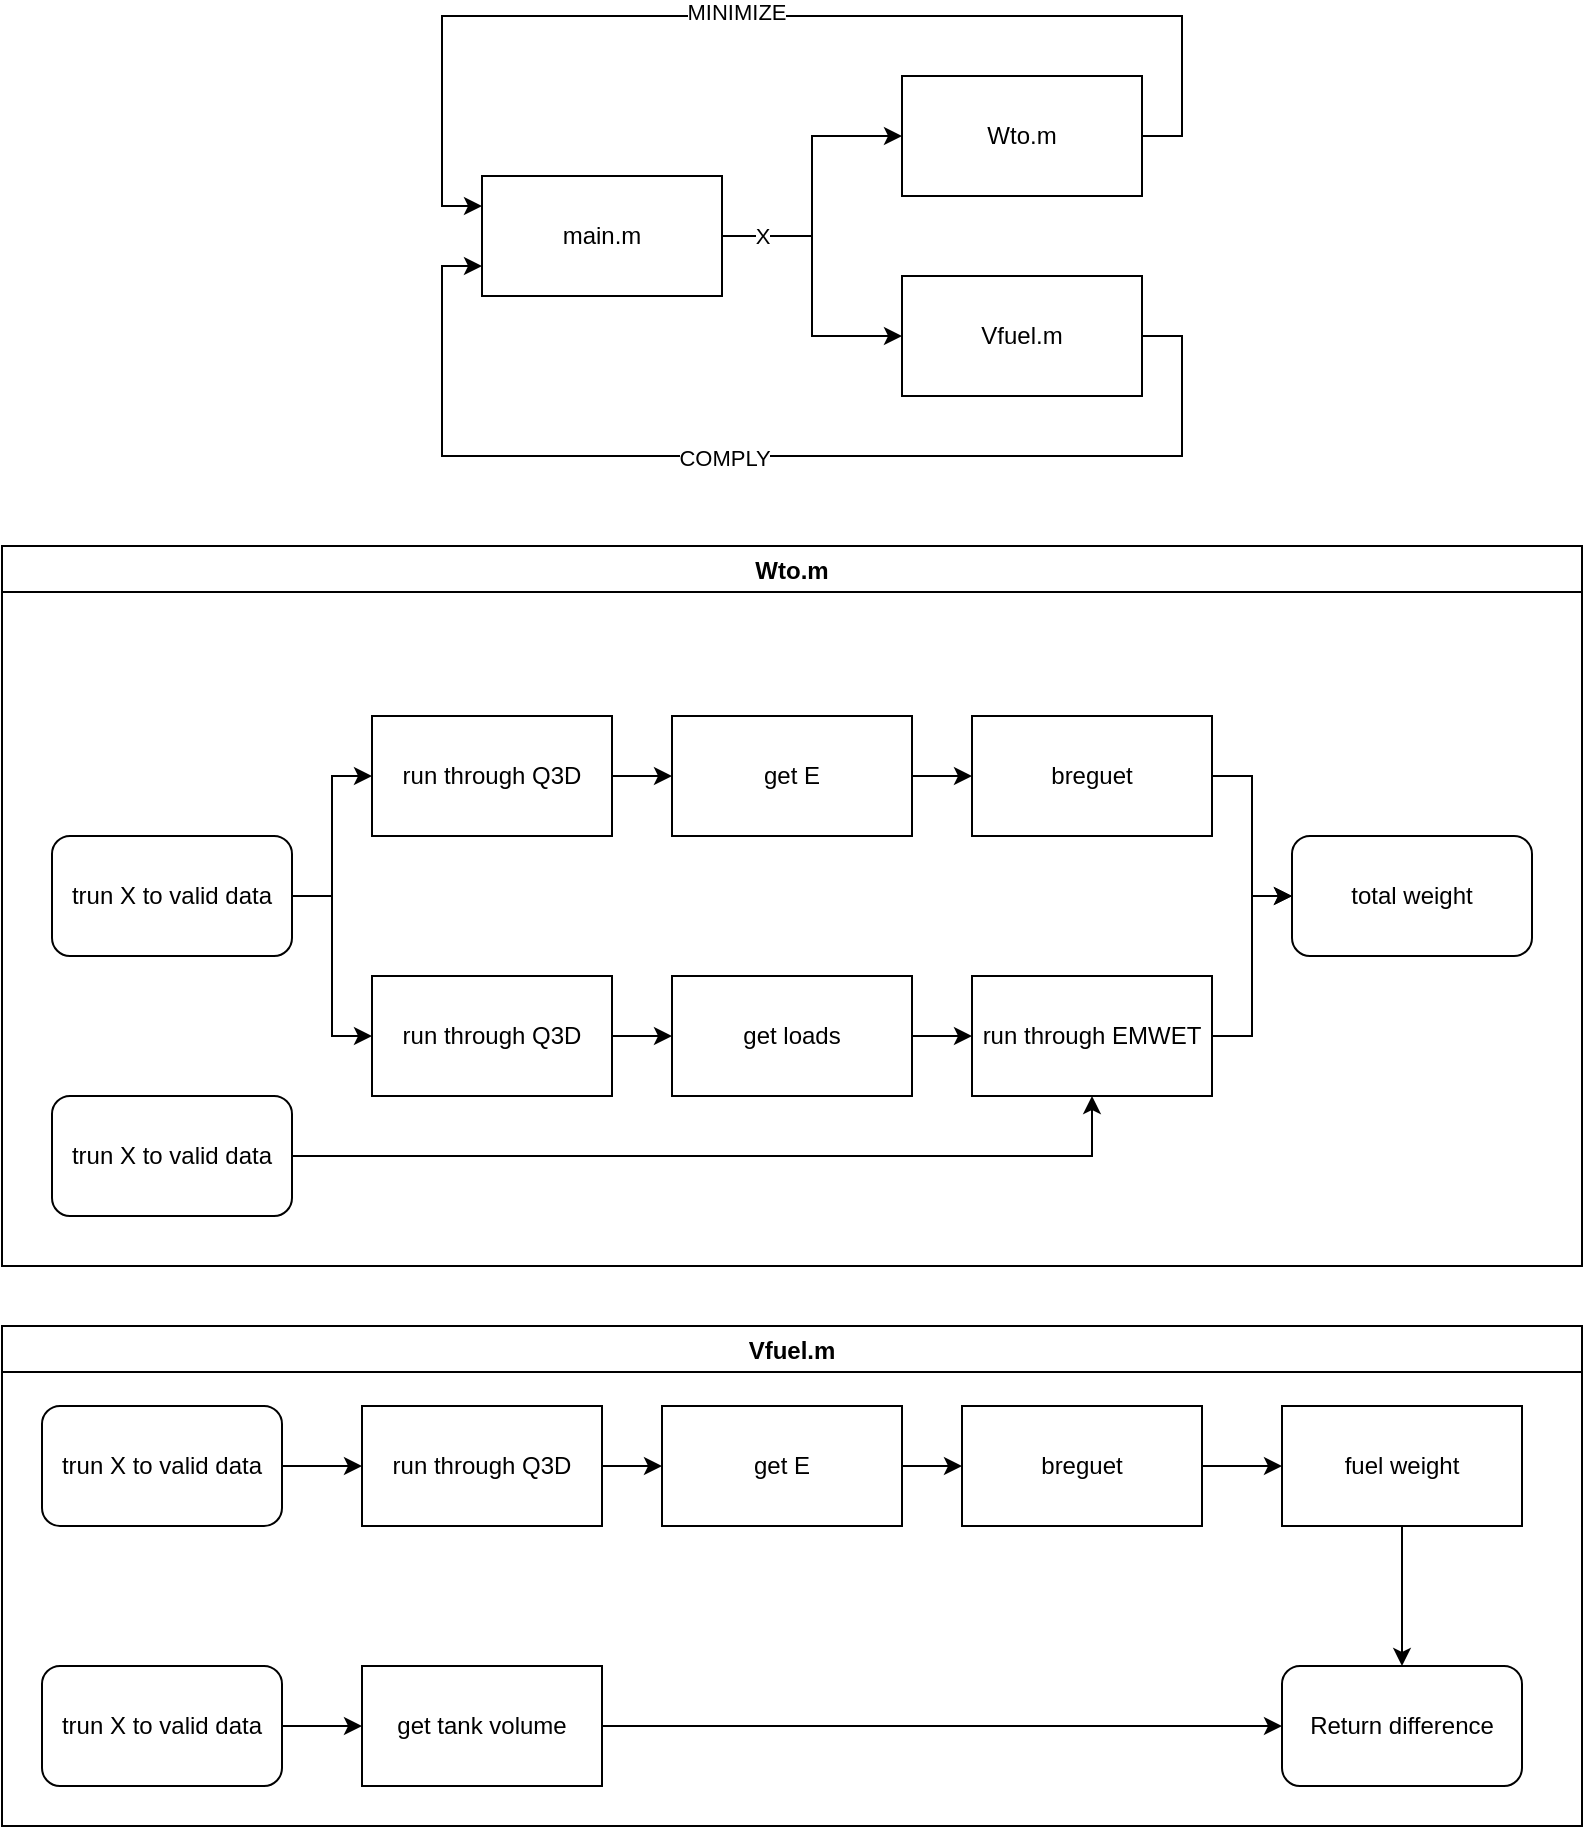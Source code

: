 <mxfile version="20.3.0" type="device"><diagram id="vNhnRUJHgYAhDYKPbvKo" name="Page-1"><mxGraphModel dx="1038" dy="649" grid="1" gridSize="10" guides="1" tooltips="1" connect="1" arrows="1" fold="1" page="1" pageScale="1" pageWidth="850" pageHeight="1100" math="0" shadow="0"><root><mxCell id="0"/><mxCell id="1" parent="0"/><mxCell id="uZP1O-5OwVSXDNxrP3gC-4" style="edgeStyle=orthogonalEdgeStyle;rounded=0;orthogonalLoop=1;jettySize=auto;html=1;" parent="1" source="uZP1O-5OwVSXDNxrP3gC-1" target="uZP1O-5OwVSXDNxrP3gC-2" edge="1"><mxGeometry relative="1" as="geometry"/></mxCell><mxCell id="uZP1O-5OwVSXDNxrP3gC-5" value="X" style="edgeStyle=orthogonalEdgeStyle;rounded=0;orthogonalLoop=1;jettySize=auto;html=1;exitX=1;exitY=0.5;exitDx=0;exitDy=0;entryX=0;entryY=0.5;entryDx=0;entryDy=0;" parent="1" source="uZP1O-5OwVSXDNxrP3gC-1" target="uZP1O-5OwVSXDNxrP3gC-3" edge="1"><mxGeometry x="-0.714" relative="1" as="geometry"><mxPoint x="380" y="280" as="targetPoint"/><mxPoint as="offset"/></mxGeometry></mxCell><mxCell id="uZP1O-5OwVSXDNxrP3gC-1" value="main.m" style="rounded=0;whiteSpace=wrap;html=1;" parent="1" vertex="1"><mxGeometry x="270" y="190" width="120" height="60" as="geometry"/></mxCell><mxCell id="uZP1O-5OwVSXDNxrP3gC-6" style="edgeStyle=orthogonalEdgeStyle;rounded=0;orthogonalLoop=1;jettySize=auto;html=1;entryX=0;entryY=0.25;entryDx=0;entryDy=0;exitX=1;exitY=0.5;exitDx=0;exitDy=0;" parent="1" source="uZP1O-5OwVSXDNxrP3gC-2" target="uZP1O-5OwVSXDNxrP3gC-1" edge="1"><mxGeometry relative="1" as="geometry"><Array as="points"><mxPoint x="620" y="170"/><mxPoint x="620" y="110"/><mxPoint x="250" y="110"/><mxPoint x="250" y="205"/></Array></mxGeometry></mxCell><mxCell id="uZP1O-5OwVSXDNxrP3gC-8" value="MINIMIZE" style="edgeLabel;html=1;align=center;verticalAlign=middle;resizable=0;points=[];" parent="uZP1O-5OwVSXDNxrP3gC-6" vertex="1" connectable="0"><mxGeometry x="0.073" y="-2" relative="1" as="geometry"><mxPoint as="offset"/></mxGeometry></mxCell><mxCell id="uZP1O-5OwVSXDNxrP3gC-2" value="Wto.m" style="rounded=0;whiteSpace=wrap;html=1;" parent="1" vertex="1"><mxGeometry x="480" y="140" width="120" height="60" as="geometry"/></mxCell><mxCell id="uZP1O-5OwVSXDNxrP3gC-7" style="edgeStyle=orthogonalEdgeStyle;rounded=0;orthogonalLoop=1;jettySize=auto;html=1;exitX=1;exitY=0.5;exitDx=0;exitDy=0;entryX=0;entryY=0.75;entryDx=0;entryDy=0;" parent="1" source="uZP1O-5OwVSXDNxrP3gC-3" target="uZP1O-5OwVSXDNxrP3gC-1" edge="1"><mxGeometry relative="1" as="geometry"><mxPoint x="450" y="410" as="targetPoint"/><Array as="points"><mxPoint x="620" y="270"/><mxPoint x="620" y="330"/><mxPoint x="250" y="330"/><mxPoint x="250" y="235"/></Array></mxGeometry></mxCell><mxCell id="uZP1O-5OwVSXDNxrP3gC-9" value="COMPLY" style="edgeLabel;html=1;align=center;verticalAlign=middle;resizable=0;points=[];" parent="uZP1O-5OwVSXDNxrP3gC-7" vertex="1" connectable="0"><mxGeometry x="0.12" y="1" relative="1" as="geometry"><mxPoint x="7" as="offset"/></mxGeometry></mxCell><mxCell id="uZP1O-5OwVSXDNxrP3gC-3" value="Vfuel.m" style="rounded=0;whiteSpace=wrap;html=1;" parent="1" vertex="1"><mxGeometry x="480" y="240" width="120" height="60" as="geometry"/></mxCell><mxCell id="uZP1O-5OwVSXDNxrP3gC-14" value="Wto.m" style="swimlane;" parent="1" vertex="1"><mxGeometry x="30" y="375" width="790" height="360" as="geometry"/></mxCell><mxCell id="uZP1O-5OwVSXDNxrP3gC-30" value="" style="edgeStyle=orthogonalEdgeStyle;rounded=0;orthogonalLoop=1;jettySize=auto;html=1;startArrow=none;startFill=0;endArrow=classic;endFill=1;" parent="uZP1O-5OwVSXDNxrP3gC-14" source="uZP1O-5OwVSXDNxrP3gC-21" target="uZP1O-5OwVSXDNxrP3gC-23" edge="1"><mxGeometry relative="1" as="geometry"/></mxCell><mxCell id="uZP1O-5OwVSXDNxrP3gC-35" style="edgeStyle=orthogonalEdgeStyle;rounded=0;orthogonalLoop=1;jettySize=auto;html=1;exitX=1;exitY=0.5;exitDx=0;exitDy=0;entryX=0;entryY=0.5;entryDx=0;entryDy=0;startArrow=none;startFill=0;endArrow=classic;endFill=1;" parent="uZP1O-5OwVSXDNxrP3gC-14" source="uZP1O-5OwVSXDNxrP3gC-21" target="uZP1O-5OwVSXDNxrP3gC-25" edge="1"><mxGeometry relative="1" as="geometry"/></mxCell><mxCell id="uZP1O-5OwVSXDNxrP3gC-21" value="trun X to valid data" style="rounded=1;whiteSpace=wrap;html=1;" parent="uZP1O-5OwVSXDNxrP3gC-14" vertex="1"><mxGeometry x="25" y="145" width="120" height="60" as="geometry"/></mxCell><mxCell id="uZP1O-5OwVSXDNxrP3gC-31" value="" style="edgeStyle=orthogonalEdgeStyle;rounded=0;orthogonalLoop=1;jettySize=auto;html=1;startArrow=none;startFill=0;endArrow=classic;endFill=1;" parent="uZP1O-5OwVSXDNxrP3gC-14" source="uZP1O-5OwVSXDNxrP3gC-23" target="uZP1O-5OwVSXDNxrP3gC-26" edge="1"><mxGeometry relative="1" as="geometry"/></mxCell><mxCell id="uZP1O-5OwVSXDNxrP3gC-23" value="run through Q3D" style="rounded=0;whiteSpace=wrap;html=1;" parent="uZP1O-5OwVSXDNxrP3gC-14" vertex="1"><mxGeometry x="185" y="85" width="120" height="60" as="geometry"/></mxCell><mxCell id="uZP1O-5OwVSXDNxrP3gC-33" value="" style="edgeStyle=orthogonalEdgeStyle;rounded=0;orthogonalLoop=1;jettySize=auto;html=1;startArrow=none;startFill=0;endArrow=classic;endFill=1;" parent="uZP1O-5OwVSXDNxrP3gC-14" source="uZP1O-5OwVSXDNxrP3gC-25" target="uZP1O-5OwVSXDNxrP3gC-27" edge="1"><mxGeometry relative="1" as="geometry"/></mxCell><mxCell id="uZP1O-5OwVSXDNxrP3gC-25" value="run through Q3D" style="rounded=0;whiteSpace=wrap;html=1;" parent="uZP1O-5OwVSXDNxrP3gC-14" vertex="1"><mxGeometry x="185" y="215" width="120" height="60" as="geometry"/></mxCell><mxCell id="uZP1O-5OwVSXDNxrP3gC-37" value="" style="edgeStyle=orthogonalEdgeStyle;rounded=0;orthogonalLoop=1;jettySize=auto;html=1;startArrow=none;startFill=0;endArrow=classic;endFill=1;" parent="uZP1O-5OwVSXDNxrP3gC-14" source="uZP1O-5OwVSXDNxrP3gC-26" target="uZP1O-5OwVSXDNxrP3gC-36" edge="1"><mxGeometry relative="1" as="geometry"/></mxCell><mxCell id="uZP1O-5OwVSXDNxrP3gC-26" value="get E" style="rounded=0;whiteSpace=wrap;html=1;" parent="uZP1O-5OwVSXDNxrP3gC-14" vertex="1"><mxGeometry x="335" y="85" width="120" height="60" as="geometry"/></mxCell><mxCell id="uZP1O-5OwVSXDNxrP3gC-34" value="" style="edgeStyle=orthogonalEdgeStyle;rounded=0;orthogonalLoop=1;jettySize=auto;html=1;startArrow=none;startFill=0;endArrow=classic;endFill=1;" parent="uZP1O-5OwVSXDNxrP3gC-14" source="uZP1O-5OwVSXDNxrP3gC-27" target="uZP1O-5OwVSXDNxrP3gC-28" edge="1"><mxGeometry relative="1" as="geometry"/></mxCell><mxCell id="uZP1O-5OwVSXDNxrP3gC-27" value="get loads" style="rounded=0;whiteSpace=wrap;html=1;" parent="uZP1O-5OwVSXDNxrP3gC-14" vertex="1"><mxGeometry x="335" y="215" width="120" height="60" as="geometry"/></mxCell><mxCell id="uZP1O-5OwVSXDNxrP3gC-40" value="" style="edgeStyle=orthogonalEdgeStyle;rounded=0;orthogonalLoop=1;jettySize=auto;html=1;startArrow=none;startFill=0;endArrow=classic;endFill=1;entryX=0;entryY=0.5;entryDx=0;entryDy=0;" parent="uZP1O-5OwVSXDNxrP3gC-14" source="uZP1O-5OwVSXDNxrP3gC-28" target="uZP1O-5OwVSXDNxrP3gC-38" edge="1"><mxGeometry relative="1" as="geometry"/></mxCell><mxCell id="uZP1O-5OwVSXDNxrP3gC-28" value="run through EMWET" style="rounded=0;whiteSpace=wrap;html=1;" parent="uZP1O-5OwVSXDNxrP3gC-14" vertex="1"><mxGeometry x="485" y="215" width="120" height="60" as="geometry"/></mxCell><mxCell id="uZP1O-5OwVSXDNxrP3gC-39" style="edgeStyle=orthogonalEdgeStyle;rounded=0;orthogonalLoop=1;jettySize=auto;html=1;exitX=1;exitY=0.5;exitDx=0;exitDy=0;entryX=0;entryY=0.5;entryDx=0;entryDy=0;startArrow=none;startFill=0;endArrow=classic;endFill=1;" parent="uZP1O-5OwVSXDNxrP3gC-14" source="uZP1O-5OwVSXDNxrP3gC-36" target="uZP1O-5OwVSXDNxrP3gC-38" edge="1"><mxGeometry relative="1" as="geometry"/></mxCell><mxCell id="uZP1O-5OwVSXDNxrP3gC-36" value="breguet" style="rounded=0;whiteSpace=wrap;html=1;" parent="uZP1O-5OwVSXDNxrP3gC-14" vertex="1"><mxGeometry x="485" y="85" width="120" height="60" as="geometry"/></mxCell><mxCell id="uZP1O-5OwVSXDNxrP3gC-38" value="total weight" style="rounded=1;whiteSpace=wrap;html=1;" parent="uZP1O-5OwVSXDNxrP3gC-14" vertex="1"><mxGeometry x="645" y="145" width="120" height="60" as="geometry"/></mxCell><mxCell id="uZP1O-5OwVSXDNxrP3gC-61" style="edgeStyle=orthogonalEdgeStyle;rounded=0;orthogonalLoop=1;jettySize=auto;html=1;exitX=1;exitY=0.5;exitDx=0;exitDy=0;entryX=0.5;entryY=1;entryDx=0;entryDy=0;startArrow=none;startFill=0;endArrow=classic;endFill=1;" parent="uZP1O-5OwVSXDNxrP3gC-14" source="uZP1O-5OwVSXDNxrP3gC-60" target="uZP1O-5OwVSXDNxrP3gC-28" edge="1"><mxGeometry relative="1" as="geometry"/></mxCell><mxCell id="uZP1O-5OwVSXDNxrP3gC-60" value="trun X to valid data" style="rounded=1;whiteSpace=wrap;html=1;" parent="uZP1O-5OwVSXDNxrP3gC-14" vertex="1"><mxGeometry x="25" y="275" width="120" height="60" as="geometry"/></mxCell><mxCell id="uZP1O-5OwVSXDNxrP3gC-15" value="Vfuel.m" style="swimlane;startSize=23;" parent="1" vertex="1"><mxGeometry x="30" y="765" width="790" height="250" as="geometry"/></mxCell><mxCell id="uZP1O-5OwVSXDNxrP3gC-46" value="trun X to valid data" style="rounded=1;whiteSpace=wrap;html=1;" parent="uZP1O-5OwVSXDNxrP3gC-15" vertex="1"><mxGeometry x="20" y="40" width="120" height="60" as="geometry"/></mxCell><mxCell id="uZP1O-5OwVSXDNxrP3gC-48" value="run through Q3D" style="rounded=0;whiteSpace=wrap;html=1;" parent="uZP1O-5OwVSXDNxrP3gC-15" vertex="1"><mxGeometry x="180" y="40" width="120" height="60" as="geometry"/></mxCell><mxCell id="uZP1O-5OwVSXDNxrP3gC-44" value="" style="edgeStyle=orthogonalEdgeStyle;rounded=0;orthogonalLoop=1;jettySize=auto;html=1;startArrow=none;startFill=0;endArrow=classic;endFill=1;" parent="uZP1O-5OwVSXDNxrP3gC-15" source="uZP1O-5OwVSXDNxrP3gC-46" target="uZP1O-5OwVSXDNxrP3gC-48" edge="1"><mxGeometry relative="1" as="geometry"/></mxCell><mxCell id="uZP1O-5OwVSXDNxrP3gC-65" style="edgeStyle=orthogonalEdgeStyle;rounded=0;orthogonalLoop=1;jettySize=auto;html=1;exitX=1;exitY=0.5;exitDx=0;exitDy=0;entryX=0;entryY=0.5;entryDx=0;entryDy=0;startArrow=none;startFill=0;endArrow=classic;endFill=1;" parent="uZP1O-5OwVSXDNxrP3gC-15" source="uZP1O-5OwVSXDNxrP3gC-50" target="uZP1O-5OwVSXDNxrP3gC-64" edge="1"><mxGeometry relative="1" as="geometry"/></mxCell><mxCell id="uZP1O-5OwVSXDNxrP3gC-50" value="get tank volume" style="rounded=0;whiteSpace=wrap;html=1;" parent="uZP1O-5OwVSXDNxrP3gC-15" vertex="1"><mxGeometry x="180" y="170" width="120" height="60" as="geometry"/></mxCell><mxCell id="uZP1O-5OwVSXDNxrP3gC-52" value="get E" style="rounded=0;whiteSpace=wrap;html=1;" parent="uZP1O-5OwVSXDNxrP3gC-15" vertex="1"><mxGeometry x="330" y="40" width="120" height="60" as="geometry"/></mxCell><mxCell id="uZP1O-5OwVSXDNxrP3gC-47" value="" style="edgeStyle=orthogonalEdgeStyle;rounded=0;orthogonalLoop=1;jettySize=auto;html=1;startArrow=none;startFill=0;endArrow=classic;endFill=1;" parent="uZP1O-5OwVSXDNxrP3gC-15" source="uZP1O-5OwVSXDNxrP3gC-48" target="uZP1O-5OwVSXDNxrP3gC-52" edge="1"><mxGeometry relative="1" as="geometry"/></mxCell><mxCell id="uZP1O-5OwVSXDNxrP3gC-58" value="breguet" style="rounded=0;whiteSpace=wrap;html=1;" parent="uZP1O-5OwVSXDNxrP3gC-15" vertex="1"><mxGeometry x="480" y="40" width="120" height="60" as="geometry"/></mxCell><mxCell id="uZP1O-5OwVSXDNxrP3gC-51" value="" style="edgeStyle=orthogonalEdgeStyle;rounded=0;orthogonalLoop=1;jettySize=auto;html=1;startArrow=none;startFill=0;endArrow=classic;endFill=1;" parent="uZP1O-5OwVSXDNxrP3gC-15" source="uZP1O-5OwVSXDNxrP3gC-52" target="uZP1O-5OwVSXDNxrP3gC-58" edge="1"><mxGeometry relative="1" as="geometry"/></mxCell><mxCell id="uZP1O-5OwVSXDNxrP3gC-66" value="" style="edgeStyle=orthogonalEdgeStyle;rounded=0;orthogonalLoop=1;jettySize=auto;html=1;startArrow=none;startFill=0;endArrow=classic;endFill=1;" parent="uZP1O-5OwVSXDNxrP3gC-15" source="uZP1O-5OwVSXDNxrP3gC-59" target="uZP1O-5OwVSXDNxrP3gC-64" edge="1"><mxGeometry relative="1" as="geometry"/></mxCell><mxCell id="uZP1O-5OwVSXDNxrP3gC-59" value="fuel weight" style="rounded=0;whiteSpace=wrap;html=1;" parent="uZP1O-5OwVSXDNxrP3gC-15" vertex="1"><mxGeometry x="640" y="40" width="120" height="60" as="geometry"/></mxCell><mxCell id="uZP1O-5OwVSXDNxrP3gC-57" style="edgeStyle=orthogonalEdgeStyle;rounded=0;orthogonalLoop=1;jettySize=auto;html=1;exitX=1;exitY=0.5;exitDx=0;exitDy=0;entryX=0;entryY=0.5;entryDx=0;entryDy=0;startArrow=none;startFill=0;endArrow=classic;endFill=1;" parent="uZP1O-5OwVSXDNxrP3gC-15" source="uZP1O-5OwVSXDNxrP3gC-58" target="uZP1O-5OwVSXDNxrP3gC-59" edge="1"><mxGeometry relative="1" as="geometry"/></mxCell><mxCell id="uZP1O-5OwVSXDNxrP3gC-63" value="" style="edgeStyle=orthogonalEdgeStyle;rounded=0;orthogonalLoop=1;jettySize=auto;html=1;startArrow=none;startFill=0;endArrow=classic;endFill=1;" parent="uZP1O-5OwVSXDNxrP3gC-15" source="uZP1O-5OwVSXDNxrP3gC-62" target="uZP1O-5OwVSXDNxrP3gC-50" edge="1"><mxGeometry relative="1" as="geometry"/></mxCell><mxCell id="uZP1O-5OwVSXDNxrP3gC-62" value="trun X to valid data" style="rounded=1;whiteSpace=wrap;html=1;" parent="uZP1O-5OwVSXDNxrP3gC-15" vertex="1"><mxGeometry x="20" y="170" width="120" height="60" as="geometry"/></mxCell><mxCell id="uZP1O-5OwVSXDNxrP3gC-64" value="Return difference" style="rounded=1;whiteSpace=wrap;html=1;" parent="uZP1O-5OwVSXDNxrP3gC-15" vertex="1"><mxGeometry x="640" y="170" width="120" height="60" as="geometry"/></mxCell></root></mxGraphModel></diagram></mxfile>